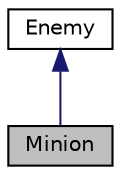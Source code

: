 digraph "Minion"
{
 // LATEX_PDF_SIZE
  edge [fontname="Helvetica",fontsize="10",labelfontname="Helvetica",labelfontsize="10"];
  node [fontname="Helvetica",fontsize="10",shape=record];
  Node1 [label="Minion",height=0.2,width=0.4,color="black", fillcolor="grey75", style="filled", fontcolor="black",tooltip="Subclass of Enemy. Represents a basic enemy."];
  Node2 -> Node1 [dir="back",color="midnightblue",fontsize="10",style="solid",fontname="Helvetica"];
  Node2 [label="Enemy",height=0.2,width=0.4,color="black", fillcolor="white", style="filled",URL="$classEnemy.html",tooltip="Class for enemies that traverse in the game along the path. This is abstract class so Enemy can't be ..."];
}
